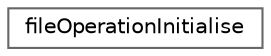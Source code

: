 digraph "Graphical Class Hierarchy"
{
 // LATEX_PDF_SIZE
  bgcolor="transparent";
  edge [fontname=Helvetica,fontsize=10,labelfontname=Helvetica,labelfontsize=10];
  node [fontname=Helvetica,fontsize=10,shape=box,height=0.2,width=0.4];
  rankdir="LR";
  Node0 [id="Node000000",label="fileOperationInitialise",height=0.2,width=0.4,color="grey40", fillcolor="white", style="filled",URL="$classFoam_1_1fileOperationInitialise.html",tooltip="General fileOperation initialiser. Handles -ioRanks option, using it to set the FOAM_IORANKS environm..."];
}
